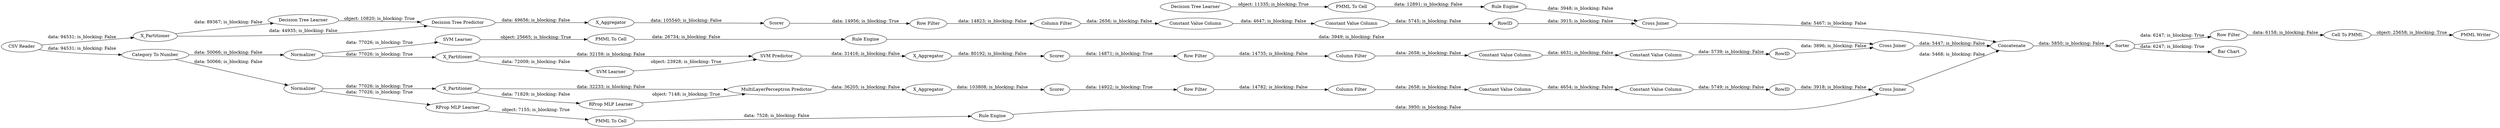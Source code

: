 digraph {
	"5252937958537606459_40" [label=Scorer]
	"-8812372528284976387_34" [label="Rule Engine"]
	"-4885875726332086177_39" [label=Scorer]
	"-4885875726332086177_7" [label=X_Aggregator]
	"5889183332224630384_34" [label="PMML To Cell"]
	"4825535074216519818_292" [label="Constant Value Column"]
	"-8812372528284976387_28" [label="PMML To Cell"]
	"-6284247722303151462_9" [label="Row Filter"]
	"5889183332224630384_33" [label="SVM Learner"]
	"-7901800968938767065_61" [label="PMML Writer"]
	"-4885875726332086177_31" [label="Decision Tree Learner"]
	"-6284247722303151462_293" [label=RowID]
	"4825535074216519818_9" [label="Row Filter"]
	"-2630230543438654679_290" [label="Constant Value Column"]
	"3897777818679651007_32" [label="SVM Predictor"]
	"5252937958537606459_32" [label="MultiLayerPerceptron Predictor"]
	"3897777818679651007_40" [label=Normalizer]
	"-7901800968938767065_53" [label="Row Filter"]
	"-7901800968938767065_52" [label=Sorter]
	"5252937958537606459_2" [label=X_Partitioner]
	"-6284247722303151462_292" [label="Constant Value Column"]
	"5889183332224630384_35" [label="Rule Engine"]
	"4825535074216519818_293" [label=RowID]
	"-6284247722303151462_290" [label="Constant Value Column"]
	"7519285103005092745_22" [label="PMML To Cell"]
	"-4885875726332086177_38" [label="Cross Joiner"]
	"4825535074216519818_294" [label="Column Filter"]
	"7519285103005092745_35" [label="RProp MLP Learner"]
	"-4885875726332086177_32" [label="Decision Tree Predictor"]
	"7519285103005092745_34" [label="Rule Engine"]
	"3897777818679651007_2" [label=X_Partitioner]
	"5252937958537606459_7" [label=X_Aggregator]
	"5252937958537606459_38" [label="Cross Joiner"]
	"3897777818679651007_31" [label="SVM Learner"]
	"-2630230543438654679_294" [label="Column Filter"]
	"3897777818679651007_7" [label=X_Aggregator]
	"5252937958537606459_31" [label="RProp MLP Learner"]
	"-4885875726332086177_2" [label=X_Partitioner]
	"3897777818679651007_39" [label="Cross Joiner"]
	"-6284247722303151462_294" [label="Column Filter"]
	"-7901800968938767065_54" [label="Cell To PMML"]
	"-2630230543438654679_292" [label="Constant Value Column"]
	"4825535074216519818_290" [label="Constant Value Column"]
	"3897777818679651007_41" [label=Scorer]
	"-2630230543438654679_9" [label="Row Filter"]
	"-2630230543438654679_293" [label=RowID]
	"-8812372528284976387_33" [label="Decision Tree Learner"]
	"-7901800968938767065_62" [label="CSV Reader"]
	"-7901800968938767065_59" [label="Bar Chart"]
	"5252937958537606459_39" [label=Normalizer]
	"-7901800968938767065_60" [label=Concatenate]
	"-7901800968938767065_58" [label="Category To Number"]
	"-8812372528284976387_33" -> "-8812372528284976387_28" [label="object: 11335; is_blocking: True"]
	"-7901800968938767065_60" -> "-7901800968938767065_52" [label="data: 5850; is_blocking: False"]
	"-6284247722303151462_9" -> "-6284247722303151462_294" [label="data: 14735; is_blocking: False"]
	"-2630230543438654679_293" -> "5252937958537606459_38" [label="data: 3918; is_blocking: False"]
	"5252937958537606459_40" -> "-2630230543438654679_9" [label="data: 14922; is_blocking: True"]
	"-7901800968938767065_62" -> "-4885875726332086177_2" [label="data: 94531; is_blocking: False"]
	"-4885875726332086177_32" -> "-4885875726332086177_7" [label="data: 49656; is_blocking: False"]
	"-4885875726332086177_2" -> "-4885875726332086177_32" [label="data: 44935; is_blocking: False"]
	"3897777818679651007_39" -> "-7901800968938767065_60" [label="data: 5447; is_blocking: False"]
	"4825535074216519818_293" -> "-4885875726332086177_38" [label="data: 3915; is_blocking: False"]
	"-7901800968938767065_58" -> "3897777818679651007_40" [label="data: 50066; is_blocking: False"]
	"5252937958537606459_39" -> "5252937958537606459_2" [label="data: 77026; is_blocking: True"]
	"3897777818679651007_31" -> "3897777818679651007_32" [label="object: 23928; is_blocking: True"]
	"-6284247722303151462_293" -> "3897777818679651007_39" [label="data: 3896; is_blocking: False"]
	"4825535074216519818_9" -> "4825535074216519818_294" [label="data: 14823; is_blocking: False"]
	"3897777818679651007_41" -> "-6284247722303151462_9" [label="data: 14871; is_blocking: True"]
	"-4885875726332086177_39" -> "4825535074216519818_9" [label="data: 14956; is_blocking: True"]
	"-7901800968938767065_58" -> "5252937958537606459_39" [label="data: 50066; is_blocking: False"]
	"5252937958537606459_32" -> "5252937958537606459_7" [label="data: 36205; is_blocking: False"]
	"5252937958537606459_39" -> "7519285103005092745_35" [label="data: 77026; is_blocking: True"]
	"3897777818679651007_2" -> "3897777818679651007_31" [label="data: 72009; is_blocking: False"]
	"-2630230543438654679_294" -> "-2630230543438654679_290" [label="data: 2658; is_blocking: False"]
	"-2630230543438654679_292" -> "-2630230543438654679_293" [label="data: 5749; is_blocking: False"]
	"7519285103005092745_35" -> "7519285103005092745_22" [label="object: 7155; is_blocking: True"]
	"-2630230543438654679_290" -> "-2630230543438654679_292" [label="data: 4654; is_blocking: False"]
	"-2630230543438654679_9" -> "-2630230543438654679_294" [label="data: 14782; is_blocking: False"]
	"3897777818679651007_2" -> "3897777818679651007_32" [label="data: 32159; is_blocking: False"]
	"-7901800968938767065_53" -> "-7901800968938767065_54" [label="data: 6158; is_blocking: False"]
	"-7901800968938767065_52" -> "-7901800968938767065_53" [label="data: 6247; is_blocking: True"]
	"-4885875726332086177_2" -> "-4885875726332086177_31" [label="data: 89367; is_blocking: False"]
	"5889183332224630384_33" -> "5889183332224630384_34" [label="object: 25665; is_blocking: True"]
	"-7901800968938767065_54" -> "-7901800968938767065_61" [label="object: 25658; is_blocking: True"]
	"3897777818679651007_7" -> "3897777818679651007_41" [label="data: 80192; is_blocking: False"]
	"3897777818679651007_32" -> "3897777818679651007_7" [label="data: 31416; is_blocking: False"]
	"-8812372528284976387_34" -> "-4885875726332086177_38" [label="data: 3948; is_blocking: False"]
	"5889183332224630384_35" -> "3897777818679651007_39" [label="data: 3949; is_blocking: False"]
	"-4885875726332086177_31" -> "-4885875726332086177_32" [label="object: 10820; is_blocking: True"]
	"-6284247722303151462_290" -> "-6284247722303151462_292" [label="data: 4631; is_blocking: False"]
	"3897777818679651007_40" -> "3897777818679651007_2" [label="data: 77026; is_blocking: True"]
	"-6284247722303151462_294" -> "-6284247722303151462_290" [label="data: 2658; is_blocking: False"]
	"-7901800968938767065_62" -> "-7901800968938767065_58" [label="data: 94531; is_blocking: False"]
	"4825535074216519818_292" -> "4825535074216519818_293" [label="data: 5745; is_blocking: False"]
	"3897777818679651007_40" -> "5889183332224630384_33" [label="data: 77026; is_blocking: True"]
	"5252937958537606459_2" -> "5252937958537606459_32" [label="data: 32233; is_blocking: False"]
	"5889183332224630384_34" -> "5889183332224630384_35" [label="data: 26734; is_blocking: False"]
	"-4885875726332086177_7" -> "-4885875726332086177_39" [label="data: 105540; is_blocking: False"]
	"5252937958537606459_2" -> "5252937958537606459_31" [label="data: 71829; is_blocking: False"]
	"-4885875726332086177_38" -> "-7901800968938767065_60" [label="data: 5467; is_blocking: False"]
	"5252937958537606459_38" -> "-7901800968938767065_60" [label="data: 5468; is_blocking: False"]
	"5252937958537606459_7" -> "5252937958537606459_40" [label="data: 103808; is_blocking: False"]
	"7519285103005092745_34" -> "5252937958537606459_38" [label="data: 3950; is_blocking: False"]
	"4825535074216519818_290" -> "4825535074216519818_292" [label="data: 4647; is_blocking: False"]
	"4825535074216519818_294" -> "4825535074216519818_290" [label="data: 2656; is_blocking: False"]
	"-8812372528284976387_28" -> "-8812372528284976387_34" [label="data: 12891; is_blocking: False"]
	"7519285103005092745_22" -> "7519285103005092745_34" [label="data: 7528; is_blocking: False"]
	"-6284247722303151462_292" -> "-6284247722303151462_293" [label="data: 5739; is_blocking: False"]
	"-7901800968938767065_52" -> "-7901800968938767065_59" [label="data: 6247; is_blocking: True"]
	"5252937958537606459_31" -> "5252937958537606459_32" [label="object: 7148; is_blocking: True"]
	rankdir=LR
}
